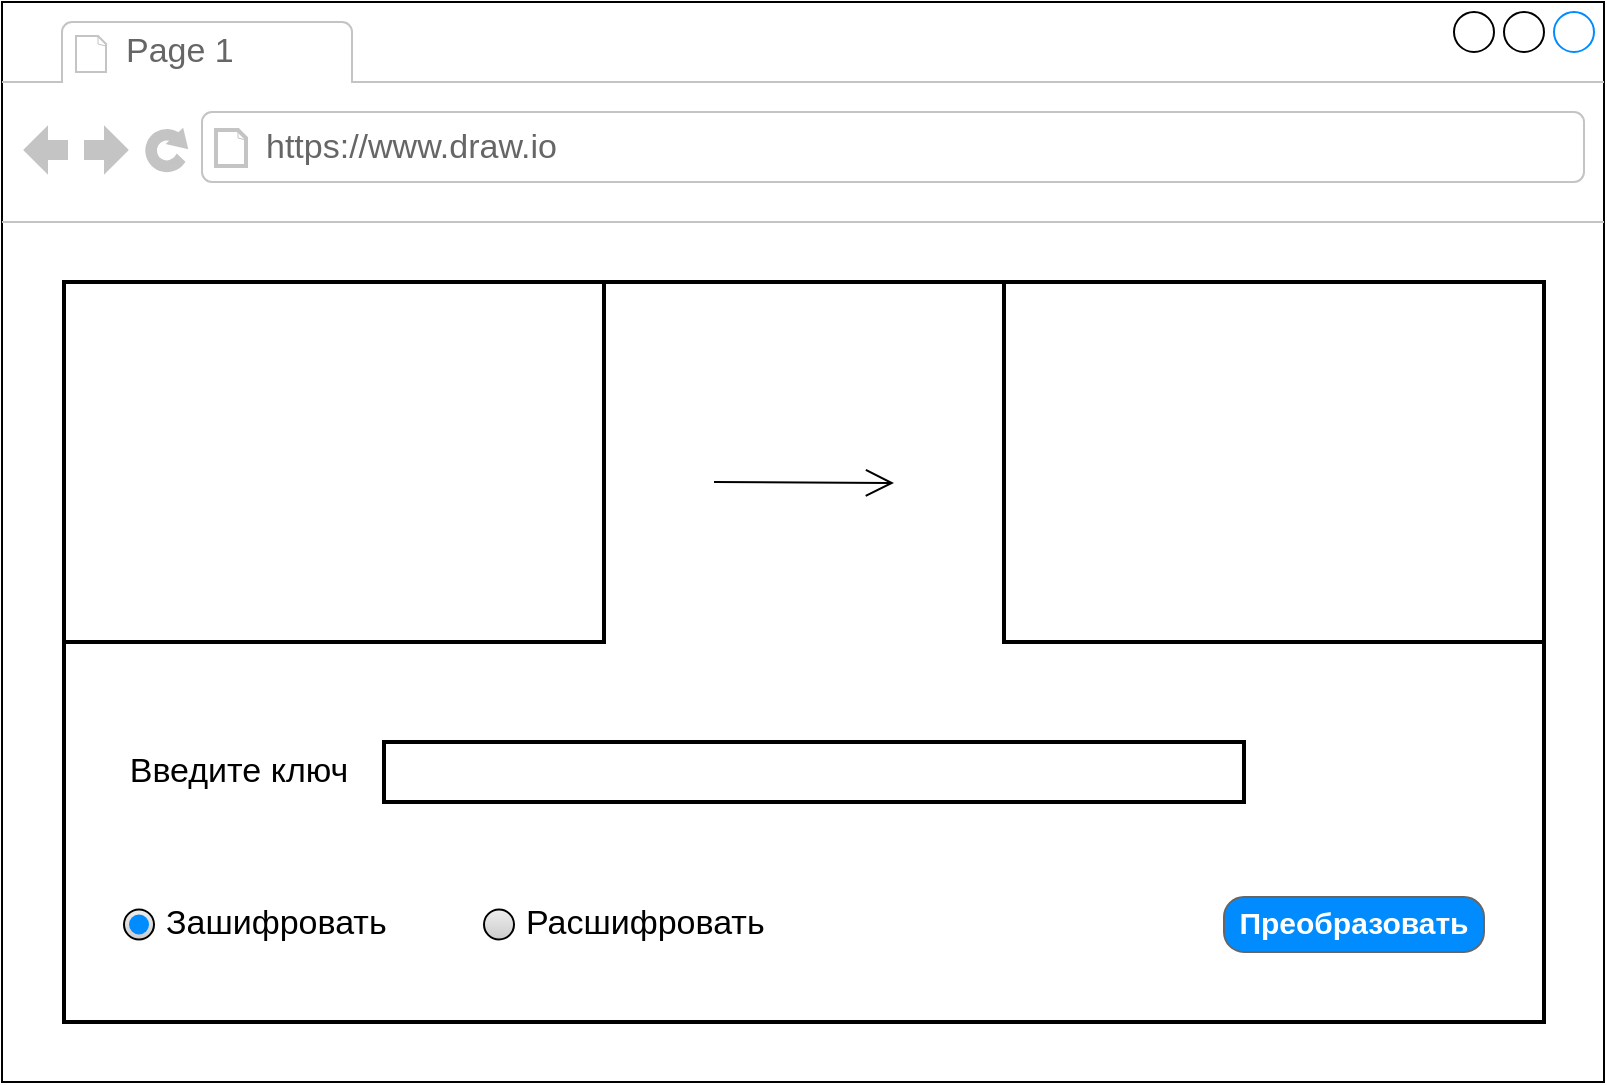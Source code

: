 <mxfile version="14.4.3" type="github">
  <diagram id="oPz1rC21Pdz7JXNOBv5h" name="Page-1">
    <mxGraphModel dx="998" dy="548" grid="1" gridSize="10" guides="1" tooltips="1" connect="1" arrows="1" fold="1" page="1" pageScale="1" pageWidth="827" pageHeight="1169" math="0" shadow="0">
      <root>
        <mxCell id="0" />
        <mxCell id="1" parent="0" />
        <mxCell id="_7aLPu9ptkFJ5N0X6K_4-12" value="" style="strokeWidth=1;shadow=0;dashed=0;align=center;html=1;shape=mxgraph.mockup.containers.browserWindow;rSize=0;strokeColor2=#008cff;strokeColor3=#c4c4c4;mainText=,;recursiveResize=0;" parent="1" vertex="1">
          <mxGeometry x="19" y="20" width="801" height="540" as="geometry" />
        </mxCell>
        <mxCell id="_7aLPu9ptkFJ5N0X6K_4-13" value="Page 1" style="strokeWidth=1;shadow=0;dashed=0;align=center;html=1;shape=mxgraph.mockup.containers.anchor;fontSize=17;fontColor=#666666;align=left;" parent="_7aLPu9ptkFJ5N0X6K_4-12" vertex="1">
          <mxGeometry x="60" y="12" width="110" height="26" as="geometry" />
        </mxCell>
        <mxCell id="_7aLPu9ptkFJ5N0X6K_4-14" value="https://www.draw.io" style="strokeWidth=1;shadow=0;dashed=0;align=center;html=1;shape=mxgraph.mockup.containers.anchor;rSize=0;fontSize=17;fontColor=#666666;align=left;" parent="_7aLPu9ptkFJ5N0X6K_4-12" vertex="1">
          <mxGeometry x="130" y="60" width="250" height="26" as="geometry" />
        </mxCell>
        <mxCell id="GeccFKpZmWEFlLuhXC72-1" value="" style="rounded=0;whiteSpace=wrap;html=1;shadow=0;sketch=0;strokeColor=#000000;strokeWidth=2;" vertex="1" parent="1">
          <mxGeometry x="50" y="160" width="740" height="370" as="geometry" />
        </mxCell>
        <mxCell id="_7aLPu9ptkFJ5N0X6K_4-2" value="" style="strokeWidth=2;shadow=0;dashed=0;align=center;html=1;shape=mxgraph.mockup.text.textBox;fontColor=#666666;align=left;fontSize=17;spacingLeft=4;spacingTop=-3;mainText=" parent="1" vertex="1">
          <mxGeometry x="50" y="160" width="270" height="180" as="geometry" />
        </mxCell>
        <mxCell id="_7aLPu9ptkFJ5N0X6K_4-3" value="" style="strokeWidth=2;shadow=0;dashed=0;align=center;html=1;shape=mxgraph.mockup.text.textBox;fontColor=#666666;align=left;fontSize=17;spacingLeft=4;spacingTop=-3;mainText=" parent="1" vertex="1">
          <mxGeometry x="520" y="160" width="270" height="180" as="geometry" />
        </mxCell>
        <mxCell id="_7aLPu9ptkFJ5N0X6K_4-4" value="&lt;font color=&quot;#000000&quot;&gt;Расшифровать&lt;/font&gt;" style="shape=ellipse;fillColor=#eeeeee;gradientColor=#cccccc;html=1;align=left;spacingLeft=4;fontSize=17;fontColor=#666666;labelPosition=right;shadow=0;snapToPoint=0;autosize=0;sketch=0;strokeWidth=1;" parent="1" vertex="1">
          <mxGeometry x="260" y="473.75" width="15" height="15" as="geometry" />
        </mxCell>
        <mxCell id="_7aLPu9ptkFJ5N0X6K_4-5" value="&lt;font color=&quot;#000000&quot;&gt;Зашифровать&lt;/font&gt;" style="shape=ellipse;fillColor=#eeeeee;gradientColor=#cccccc;html=1;align=left;spacingLeft=4;fontSize=17;fontColor=#666666;labelPosition=right;shadow=0;snapToPoint=0;autosize=0;dropTarget=0;strokeWidth=1;" parent="1" vertex="1">
          <mxGeometry x="80" y="473.75" width="15" height="15" as="geometry" />
        </mxCell>
        <mxCell id="_7aLPu9ptkFJ5N0X6K_4-6" value="" style="strokeWidth=2;shadow=0;dashed=0;align=center;html=1;shape=mxgraph.mockup.text.textBox;fontColor=#666666;align=left;fontSize=17;spacingLeft=4;spacingTop=-3;mainText=" parent="1" vertex="1">
          <mxGeometry x="210" y="390" width="430" height="30" as="geometry" />
        </mxCell>
        <mxCell id="_7aLPu9ptkFJ5N0X6K_4-7" value="&lt;font style=&quot;font-size: 15px&quot;&gt;Преобразовать&lt;/font&gt;" style="strokeWidth=1;shadow=0;dashed=0;align=center;html=1;shape=mxgraph.mockup.buttons.button;strokeColor=#666666;fontColor=#ffffff;mainText=;buttonStyle=round;fontSize=17;fontStyle=1;whiteSpace=wrap;fillColor=#008CFF;" parent="1" vertex="1">
          <mxGeometry x="630" y="467.5" width="130" height="27.5" as="geometry" />
        </mxCell>
        <mxCell id="_7aLPu9ptkFJ5N0X6K_4-8" value="" style="endArrow=open;endFill=1;endSize=12;html=1;" parent="1" edge="1">
          <mxGeometry width="160" relative="1" as="geometry">
            <mxPoint x="375" y="260" as="sourcePoint" />
            <mxPoint x="465" y="260.5" as="targetPoint" />
            <Array as="points">
              <mxPoint x="465" y="260.5" />
            </Array>
          </mxGeometry>
        </mxCell>
        <mxCell id="_7aLPu9ptkFJ5N0X6K_4-9" value="&lt;font style=&quot;font-size: 17px&quot;&gt;Введите ключ&lt;/font&gt;" style="text;html=1;strokeColor=none;fillColor=none;align=center;verticalAlign=middle;whiteSpace=wrap;rounded=0;" parent="1" vertex="1">
          <mxGeometry x="80" y="395" width="115" height="20" as="geometry" />
        </mxCell>
        <mxCell id="GeccFKpZmWEFlLuhXC72-2" value="" style="ellipse;whiteSpace=wrap;html=1;aspect=fixed;shadow=0;sketch=0;strokeWidth=1;fillColor=#008CFF;strokeColor=none;" vertex="1" parent="1">
          <mxGeometry x="82.5" y="476.25" width="10" height="10" as="geometry" />
        </mxCell>
      </root>
    </mxGraphModel>
  </diagram>
</mxfile>
